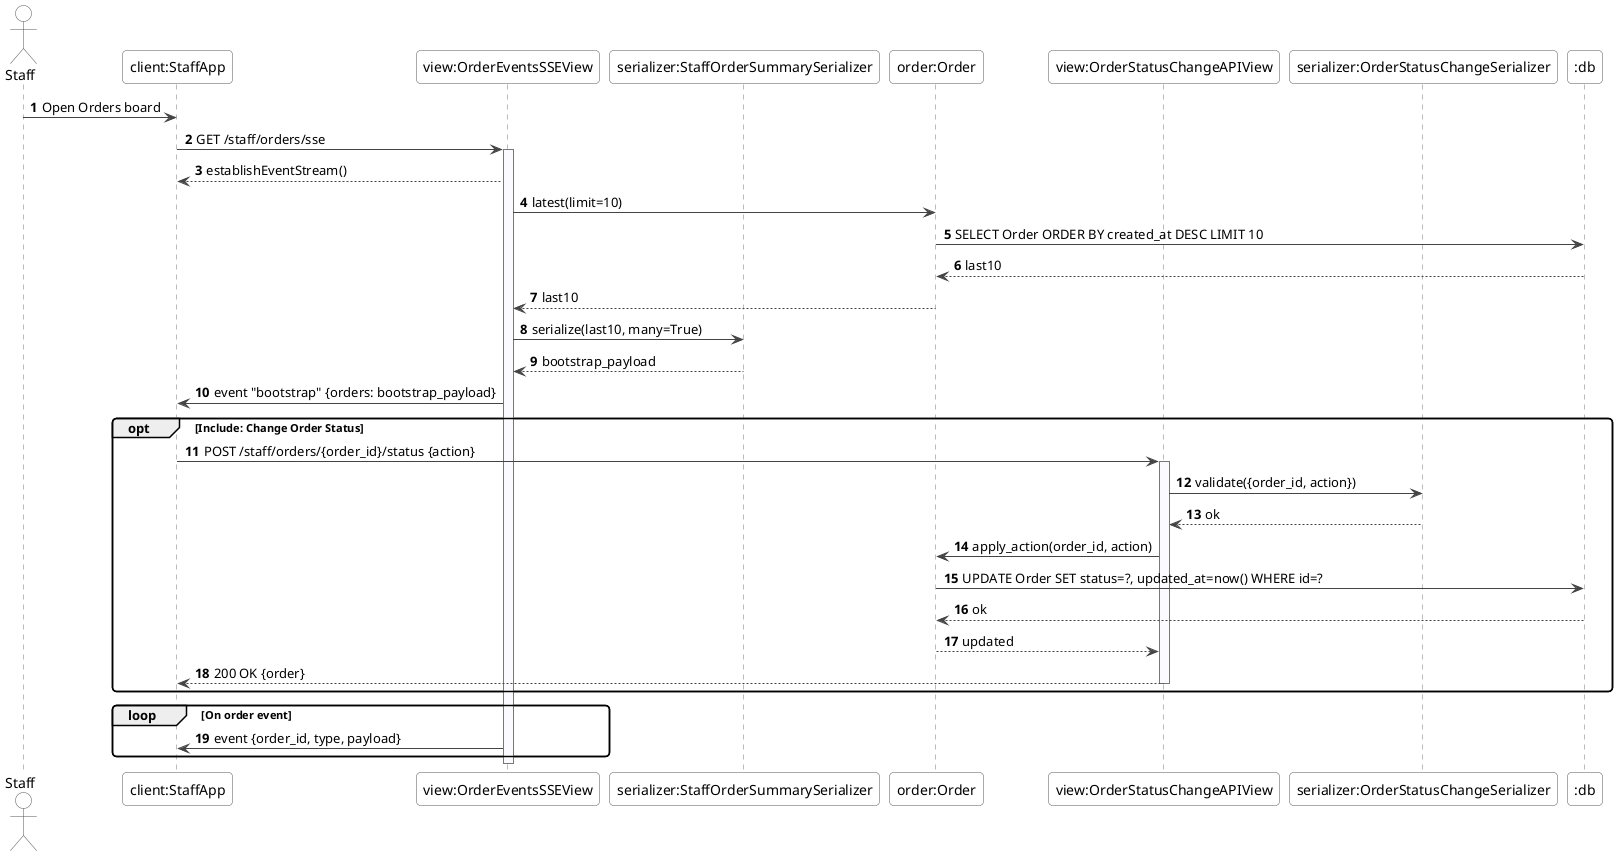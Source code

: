 @startuml StaffViewOrdersSequence
skinparam shadowing false
skinparam roundcorner 8
skinparam sequence {
  ArrowColor #444
  LifeLineBorderColor #777
  LifeLineBackgroundColor #FBFBFF
  ParticipantBorderColor #555
  ParticipantBackgroundColor #FFFFFF
  ActorBorderColor #555
  ActorBackgroundColor #FFFFFF
  BoxBorderColor #999
}

autonumber
actor Staff
participant "client:StaffApp" as fe
participant "view:OrderEventsSSEView" as ssev
participant "serializer:StaffOrderSummarySerializer" as sumsz
participant "order:Order" as order
participant "view:OrderStatusChangeAPIView" as statusv
participant "serializer:OrderStatusChangeSerializer" as statsz
participant ":db" as db

Staff -> fe : Open Orders board
fe -> ssev : GET /staff/orders/sse
activate ssev
ssev --> fe : establishEventStream()

ssev -> order : latest(limit=10)
order -> db : SELECT Order ORDER BY created_at DESC LIMIT 10
db --> order : last10
order --> ssev : last10
ssev -> sumsz : serialize(last10, many=True)
sumsz --> ssev : bootstrap_payload
ssev -> fe : event "bootstrap" {orders: bootstrap_payload}

opt Include: Change Order Status
  fe -> statusv : POST /staff/orders/{order_id}/status {action}
  activate statusv
  statusv -> statsz : validate({order_id, action})
  statsz --> statusv : ok
  statusv -> order : apply_action(order_id, action)
  order -> db : UPDATE Order SET status=?, updated_at=now() WHERE id=?
  db --> order : ok
  order --> statusv : updated
  statusv --> fe : 200 OK {order}
  deactivate statusv
end

loop On order event
  ssev -> fe : event {order_id, type, payload}
end

deactivate ssev
@enduml